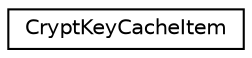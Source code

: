 digraph "Graphical Class Hierarchy"
{
 // LATEX_PDF_SIZE
  edge [fontname="Helvetica",fontsize="10",labelfontname="Helvetica",labelfontsize="10"];
  node [fontname="Helvetica",fontsize="10",shape=record];
  rankdir="LR";
  Node0 [label="CryptKeyCacheItem",height=0.2,width=0.4,color="black", fillcolor="white", style="filled",URL="$structCryptKeyCacheItem.html",tooltip=" "];
}
